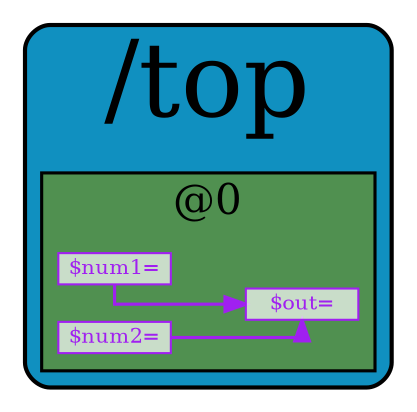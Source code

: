 // Generated by SandPiper(TM) 1.9-2018/02/11-beta from Redwood EDA.
// (Installed here: /home/devel/SandPiper_1.9-2018_02_11-beta_distro.)
// Redwood EDA does not claim intellectual property rights to this file and provides no warranty regarding its correctness or quality.


// Transaction Flow Graph:

strict digraph "top.tlv" {
   graph [layout = dot, rankdir = "LR", outputorder = edgesfirst, splines = ortho];
   node [layer = 4, shape = star, height = 0.02, style = filled, fontsize = 10, fontcolor = "purple", color = "purple", fillcolor = "#ffffffb0", penwidth = 1.0, margin = "0.03,0.03"];
   edge [layer = 3, weight = 4, penwidth = 1.5, color = "purple", fontcolor = "#00D000", labelfontcolor = "purple"];
   subgraph "cluster." {
      fillcolor = "#1090c0"
      style = "filled,rounded"
      penwidth = 2.0
      fontsize = 50
      tooltip = "/top"
      id = "id0{logical_entity=#Q##Q#}"
      label = "/top"
      subgraph "cluster.stage0" {
         "$num1@0" [fillcolor = "#ffffffb0", shape = box, label = "$num1=", id = "id1{logical_entity=#Q#$num1#Q#}", tooltip = "$num1[3:0] = 'x;"];
      }
      subgraph "cluster.stage0" {
         "$num2@0" [fillcolor = "#ffffffb0", shape = box, label = "$num2=", id = "id2{logical_entity=#Q#$num2#Q#}", tooltip = "$num2[3:0] = 'x;"];
      }
      subgraph "cluster.stage0" {
         "$out@0" [fillcolor = "#ffffffb0", shape = box, label = "$out=", id = "id3{logical_entity=#Q#$out#Q#}", tooltip = "$out[7:0] = ($num1[3:0] + $num2[3:0]) - 1;"];
      }
      subgraph "cluster.stage0" {
         style = "filled"
         fontsize = 20
         penwidth = 1.5
         label = "@0"
         id = "id6{logical_entity=#Q#|none@0#Q#}"
         tooltip = "@0"
         fillcolor = "#509050"
      }
      subgraph "cluster.|none" {
         fillcolor = "orange"
         style = "filled,rounded"
         penwidth = 2.5
         fontsize = 50
         tooltip = "|none"
         id = "id7{logical_entity=#Q#|none#Q#}"
         label = "|none"
      }
   }


"$num1@0" -> "$out@0" [id = "id4{logical_entity=#Q#$num1#Q#}", weight = 2, tooltip = "$num1"]
"$num2@0" -> "$out@0" [id = "id5{logical_entity=#Q#$num2#Q#}", weight = 2, tooltip = "$num2"]
}